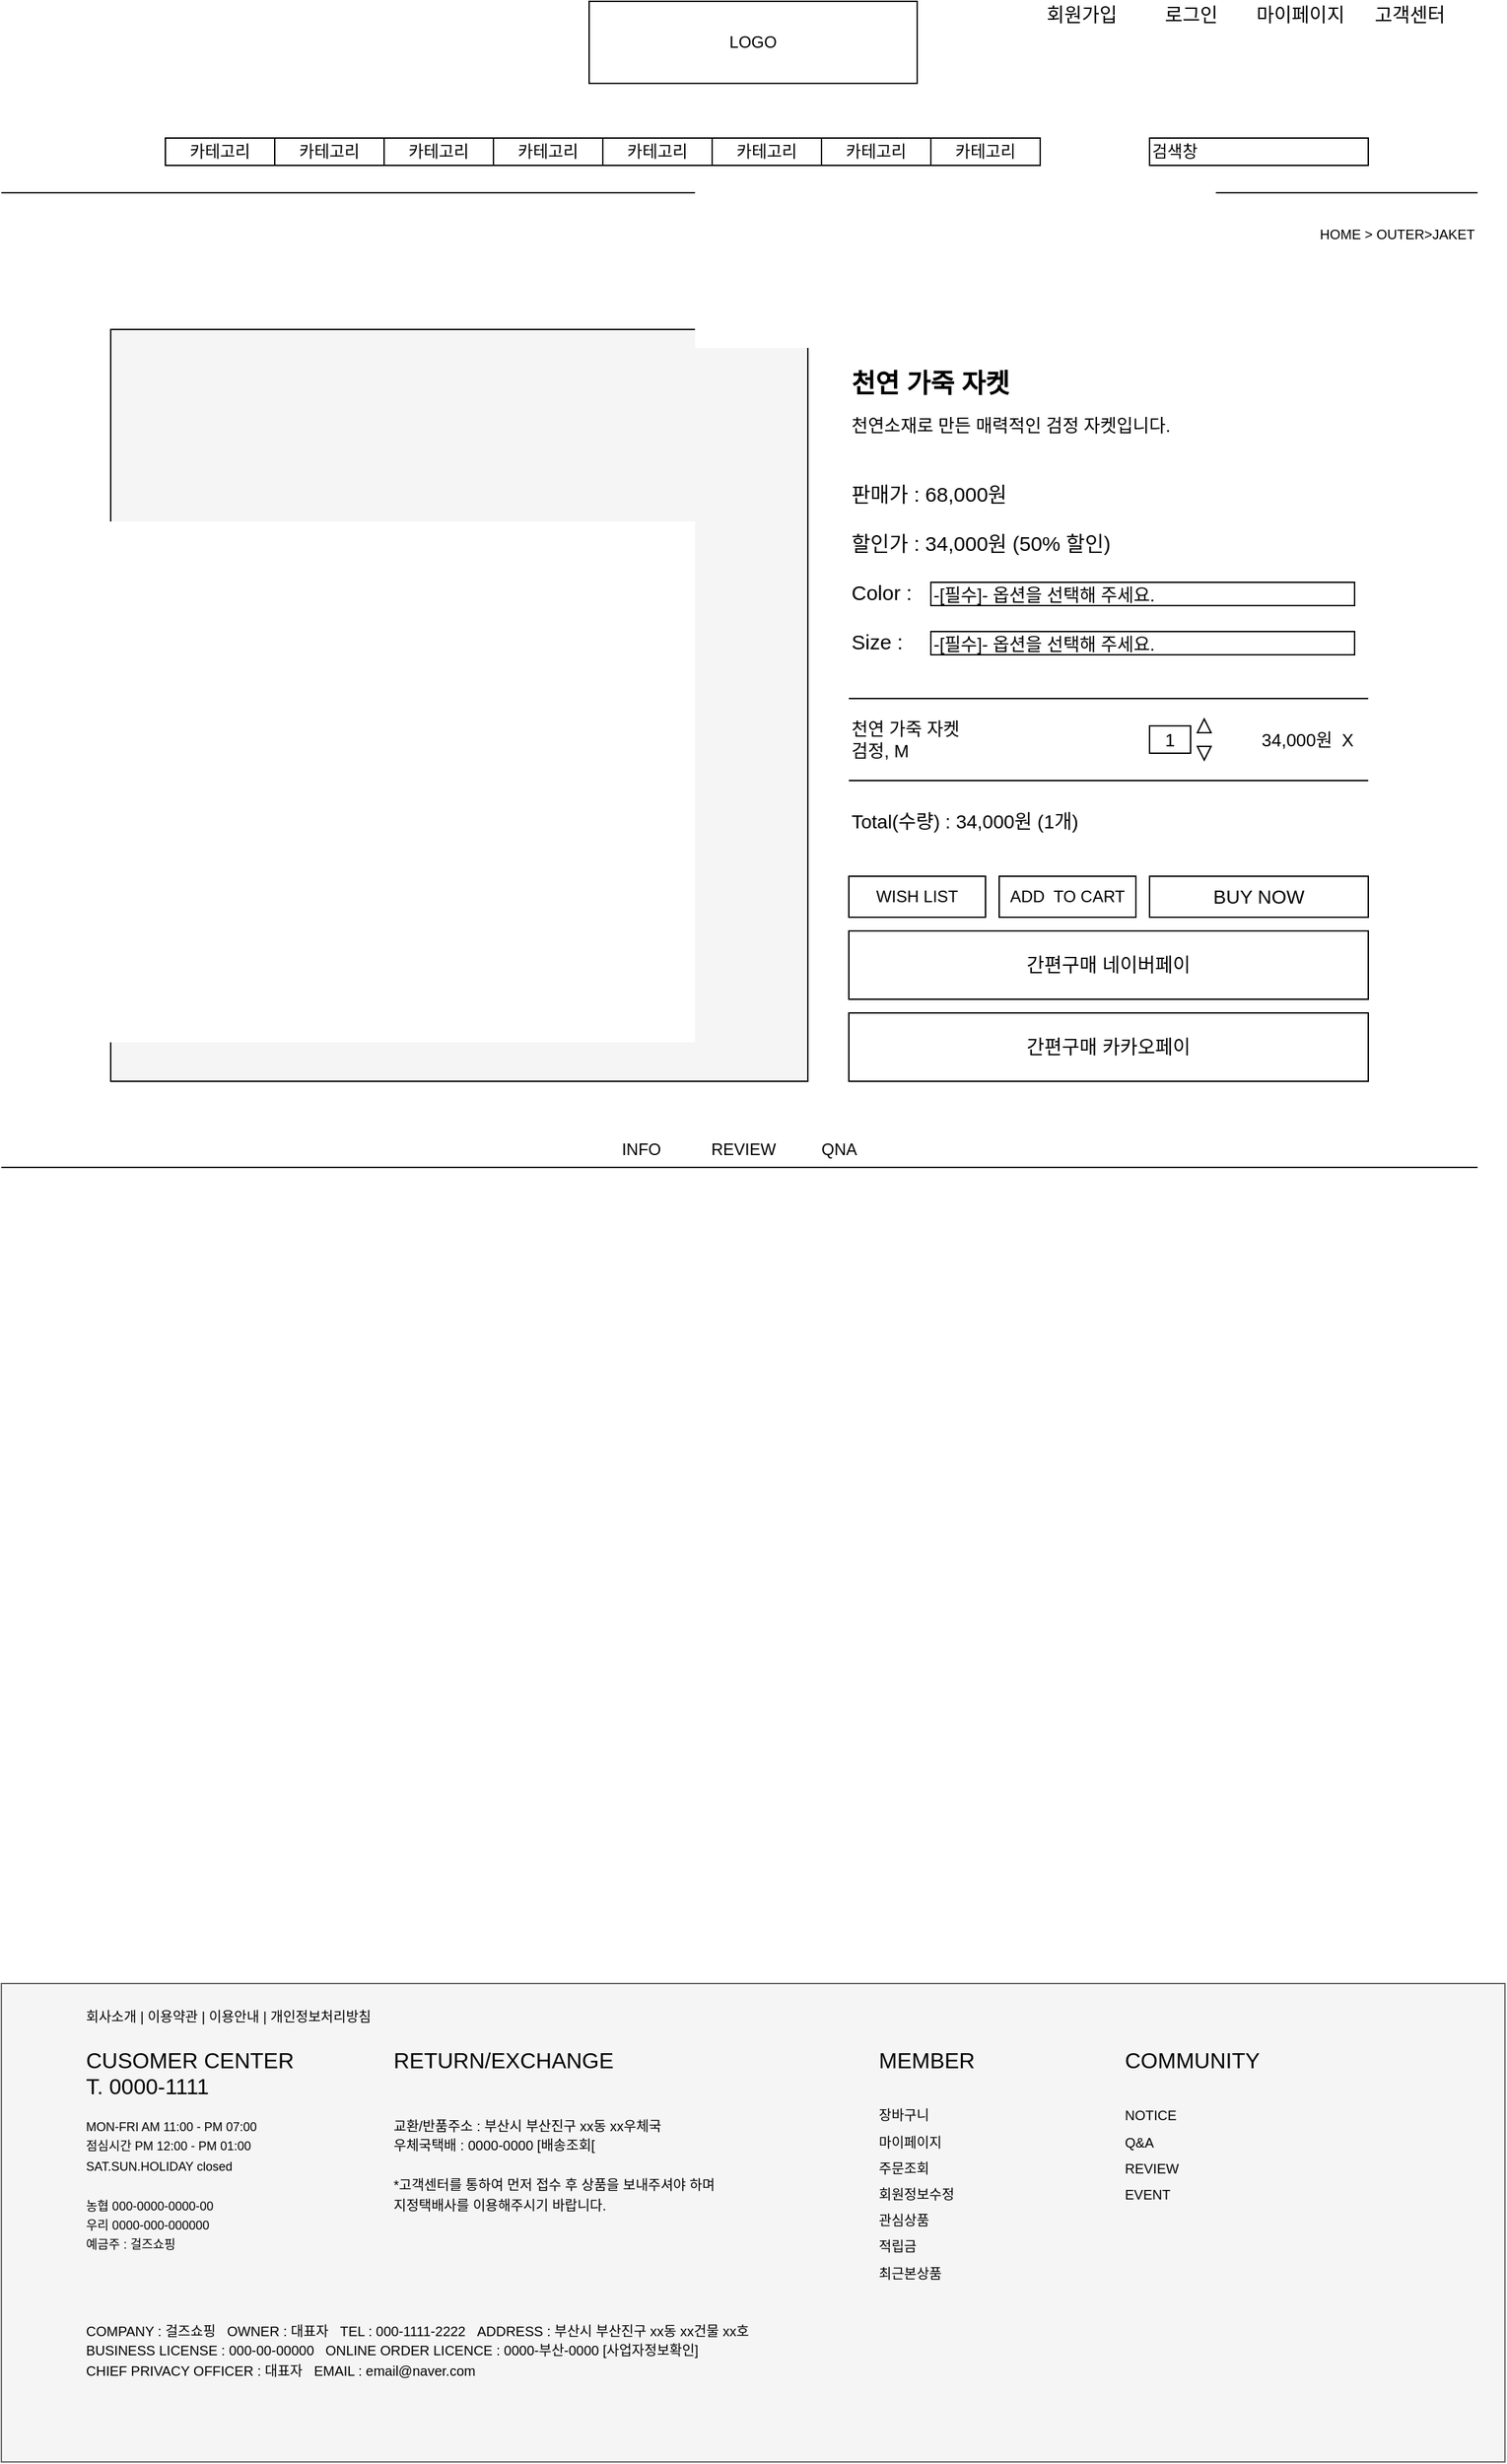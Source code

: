 <mxfile version="20.8.20" type="device"><diagram name="Page-1" id="03018318-947c-dd8e-b7a3-06fadd420f32"><mxGraphModel dx="1434" dy="739" grid="1" gridSize="10" guides="1" tooltips="1" connect="1" arrows="1" fold="1" page="1" pageScale="1" pageWidth="1100" pageHeight="850" background="none" math="0" shadow="0"><root><mxCell id="0"/><mxCell id="1" parent="0"/><mxCell id="677b7b8949515195-4" value="회원가입" style="text;html=1;points=[];align=center;verticalAlign=top;spacingTop=-4;fontSize=14;fontFamily=Verdana" parent="1" vertex="1"><mxGeometry x="760" y="40" width="60" height="20" as="geometry"/></mxCell><mxCell id="677b7b8949515195-5" value="로그인" style="text;html=1;points=[];align=center;verticalAlign=top;spacingTop=-4;fontSize=14;fontFamily=Verdana" parent="1" vertex="1"><mxGeometry x="840" y="40" width="60" height="20" as="geometry"/></mxCell><mxCell id="677b7b8949515195-6" value="마이페이지" style="text;html=1;points=[];align=center;verticalAlign=top;spacingTop=-4;fontSize=14;fontFamily=Verdana" parent="1" vertex="1"><mxGeometry x="920" y="40" width="60" height="20" as="geometry"/></mxCell><mxCell id="677b7b8949515195-7" value="고객센터" style="text;html=1;points=[];align=center;verticalAlign=top;spacingTop=-4;fontSize=14;fontFamily=Verdana" parent="1" vertex="1"><mxGeometry x="1000" y="40" width="60" height="20" as="geometry"/></mxCell><mxCell id="tAWyXZQAekTBP1LmAkg3-1" value="LOGO" style="rounded=0;whiteSpace=wrap;html=1;" parent="1" vertex="1"><mxGeometry x="430" y="40" width="240" height="60" as="geometry"/></mxCell><mxCell id="tAWyXZQAekTBP1LmAkg3-4" value="카테고리" style="rounded=0;whiteSpace=wrap;html=1;fillColor=none;" parent="1" vertex="1"><mxGeometry x="120" y="140" width="80" height="20" as="geometry"/></mxCell><mxCell id="tAWyXZQAekTBP1LmAkg3-5" value="카테고리" style="rounded=0;whiteSpace=wrap;html=1;fillColor=none;" parent="1" vertex="1"><mxGeometry x="200" y="140" width="80" height="20" as="geometry"/></mxCell><mxCell id="tAWyXZQAekTBP1LmAkg3-7" value="카테고리" style="rounded=0;whiteSpace=wrap;html=1;fillColor=none;" parent="1" vertex="1"><mxGeometry x="360" y="140" width="80" height="20" as="geometry"/></mxCell><mxCell id="tAWyXZQAekTBP1LmAkg3-8" value="카테고리" style="rounded=0;whiteSpace=wrap;html=1;fillColor=none;" parent="1" vertex="1"><mxGeometry x="280" y="140" width="80" height="20" as="geometry"/></mxCell><mxCell id="tAWyXZQAekTBP1LmAkg3-9" value="카테고리" style="rounded=0;whiteSpace=wrap;html=1;fillColor=none;" parent="1" vertex="1"><mxGeometry x="680" y="140" width="80" height="20" as="geometry"/></mxCell><mxCell id="tAWyXZQAekTBP1LmAkg3-10" value="카테고리" style="rounded=0;whiteSpace=wrap;html=1;fillColor=none;" parent="1" vertex="1"><mxGeometry x="600" y="140" width="80" height="20" as="geometry"/></mxCell><mxCell id="tAWyXZQAekTBP1LmAkg3-11" value="카테고리" style="rounded=0;whiteSpace=wrap;html=1;fillColor=none;" parent="1" vertex="1"><mxGeometry x="520" y="140" width="80" height="20" as="geometry"/></mxCell><mxCell id="tAWyXZQAekTBP1LmAkg3-12" value="카테고리" style="rounded=0;whiteSpace=wrap;html=1;fillColor=none;" parent="1" vertex="1"><mxGeometry x="440" y="140" width="80" height="20" as="geometry"/></mxCell><mxCell id="tAWyXZQAekTBP1LmAkg3-13" value="검색창" style="rounded=0;whiteSpace=wrap;html=1;fillColor=none;align=left;" parent="1" vertex="1"><mxGeometry x="840" y="140" width="160" height="20" as="geometry"/></mxCell><mxCell id="tAWyXZQAekTBP1LmAkg3-43" value="" style="endArrow=none;html=1;rounded=0;" parent="1" edge="1"><mxGeometry width="50" height="50" relative="1" as="geometry"><mxPoint y="180" as="sourcePoint"/><mxPoint x="1080" y="180" as="targetPoint"/></mxGeometry></mxCell><mxCell id="YVRWN7XT4B0xnGiOb3B0-42" value="" style="rounded=0;whiteSpace=wrap;html=1;strokeColor=#666666;fillColor=#f5f5f5;fontColor=#333333;" parent="1" vertex="1"><mxGeometry y="1490" width="1100" height="350" as="geometry"/></mxCell><mxCell id="YVRWN7XT4B0xnGiOb3B0-43" value="&lt;font style=&quot;font-size: 9px;&quot;&gt;MON-FRI AM 11:00 - PM 07:00&lt;br style=&quot;font-size: 9px;&quot;&gt;점심시간 PM 12:00 - PM 01:00&lt;br style=&quot;font-size: 9px;&quot;&gt;SAT.SUN.HOLIDAY closed&lt;br style=&quot;font-size: 9px;&quot;&gt;&lt;br style=&quot;font-size: 9px;&quot;&gt;농협 000-0000-0000-00&lt;br style=&quot;font-size: 9px;&quot;&gt;우리 0000-000-000000&lt;br style=&quot;font-size: 9px;&quot;&gt;예금주 : 걸즈쇼핑&lt;/font&gt;" style="rounded=0;whiteSpace=wrap;html=1;strokeColor=none;fillColor=none;align=left;verticalAlign=top;" parent="1" vertex="1"><mxGeometry x="60" y="1580" width="190" height="140" as="geometry"/></mxCell><mxCell id="YVRWN7XT4B0xnGiOb3B0-44" value="&lt;span style=&quot;font-size: 10px;&quot;&gt;교환/반품주소 : 부산시 부산진구 xx동 xx우체국&lt;br&gt;우체국택배 : 0000-0000 [배송조회[&lt;br&gt;&lt;br&gt;*고객센터를 통하여 먼저 접수 후 상품을 보내주셔야 하며&lt;br&gt;지정택배사를 이용해주시기 바랍니다.&lt;br style=&quot;&quot;&gt;&lt;/span&gt;" style="rounded=0;whiteSpace=wrap;html=1;strokeColor=none;fillColor=none;align=left;verticalAlign=top;" parent="1" vertex="1"><mxGeometry x="285" y="1580" width="335" height="120" as="geometry"/></mxCell><mxCell id="YVRWN7XT4B0xnGiOb3B0-45" value="CUSOMER CENTER&lt;br style=&quot;border-color: var(--border-color); font-size: 16px;&quot;&gt;&lt;span style=&quot;font-size: 16px;&quot;&gt;T. 0000-1111&lt;/span&gt;" style="rounded=0;whiteSpace=wrap;html=1;fontSize=16;fillColor=none;strokeColor=none;align=left;verticalAlign=top;" parent="1" vertex="1"><mxGeometry x="60" y="1530" width="200" height="50" as="geometry"/></mxCell><mxCell id="YVRWN7XT4B0xnGiOb3B0-46" value="RETURN/EXCHANGE" style="rounded=0;whiteSpace=wrap;html=1;fontSize=16;fillColor=none;strokeColor=none;align=left;verticalAlign=top;" parent="1" vertex="1"><mxGeometry x="285" y="1530" width="200" height="50" as="geometry"/></mxCell><mxCell id="YVRWN7XT4B0xnGiOb3B0-48" value="MEMBER&lt;br&gt;&lt;br&gt;&lt;font style=&quot;font-size: 10px;&quot;&gt;장바구니&lt;br&gt;마이페이지&lt;br&gt;주문조회&lt;br&gt;회원정보수정&lt;br&gt;관심상품&lt;br&gt;적립금&lt;br&gt;최근본상품&lt;/font&gt;" style="rounded=0;whiteSpace=wrap;html=1;fontSize=16;fillColor=none;strokeColor=none;align=left;verticalAlign=top;" parent="1" vertex="1"><mxGeometry x="640" y="1530" width="200" height="50" as="geometry"/></mxCell><mxCell id="YVRWN7XT4B0xnGiOb3B0-49" value="COMMUNITY&lt;br&gt;&lt;br&gt;&lt;font style=&quot;font-size: 10px;&quot;&gt;NOTICE&lt;br&gt;Q&amp;amp;A&lt;br&gt;REVIEW&lt;br&gt;EVENT&lt;/font&gt;" style="rounded=0;whiteSpace=wrap;html=1;fontSize=16;fillColor=none;strokeColor=none;align=left;verticalAlign=top;" parent="1" vertex="1"><mxGeometry x="820" y="1530" width="200" height="50" as="geometry"/></mxCell><mxCell id="YVRWN7XT4B0xnGiOb3B0-50" value="&lt;span style=&quot;font-size: 10px;&quot;&gt;COMPANY : 걸즈쇼핑&amp;nbsp; &amp;nbsp;OWNER : 대표자&amp;nbsp; &amp;nbsp;TEL : 000-1111-2222&amp;nbsp; &amp;nbsp;ADDRESS : 부산시 부산진구 xx동 xx건물 xx호&lt;br&gt;BUSINESS LICENSE : 000-00-00000&amp;nbsp; &amp;nbsp;ONLINE ORDER LICENCE : 0000-부산-0000 [사업자정보확인]&lt;br&gt;CHIEF PRIVACY OFFICER : 대표자&amp;nbsp; &amp;nbsp;EMAIL : email@naver.com&lt;br style=&quot;&quot;&gt;&lt;/span&gt;" style="rounded=0;whiteSpace=wrap;html=1;strokeColor=none;fillColor=none;align=left;verticalAlign=top;" parent="1" vertex="1"><mxGeometry x="60" y="1730" width="770" height="60" as="geometry"/></mxCell><mxCell id="YVRWN7XT4B0xnGiOb3B0-51" value="&lt;div style=&quot;&quot;&gt;&lt;span style=&quot;font-size: 10px; background-color: initial;&quot;&gt;회사소개 | 이용약관 | 이용안내 | 개인정보처리방침&lt;/span&gt;&lt;/div&gt;" style="rounded=0;whiteSpace=wrap;html=1;strokeColor=none;fillColor=none;align=left;verticalAlign=top;" parent="1" vertex="1"><mxGeometry x="60" y="1500" width="1040" height="120" as="geometry"/></mxCell><mxCell id="_u6w3v2O0VIGlpJXjt6S-1" value="HOME &amp;gt; OUTER&amp;gt;JAKET" style="rounded=0;whiteSpace=wrap;html=1;fontSize=10;fillColor=none;strokeColor=none;align=right;" parent="1" vertex="1"><mxGeometry x="840" y="200" width="240" height="20" as="geometry"/></mxCell><mxCell id="_u6w3v2O0VIGlpJXjt6S-11" value="" style="rounded=0;whiteSpace=wrap;html=1;fontSize=12;fillColor=#f5f5f5;fontColor=#333333;strokeColor=default;" parent="1" vertex="1"><mxGeometry x="80" y="280" width="510" height="550" as="geometry"/></mxCell><mxCell id="1_D58szgOboF152KA7kx-3" value="천연 가죽 자켓" style="rounded=0;whiteSpace=wrap;html=1;fillColor=none;align=left;fontSize=19;fontStyle=1;strokeColor=none;" parent="1" vertex="1"><mxGeometry x="620" y="300" width="380" height="40" as="geometry"/></mxCell><mxCell id="1_D58szgOboF152KA7kx-4" value="천연소재로 만든 매력적인 검정 자켓입니다." style="rounded=0;whiteSpace=wrap;html=1;fillColor=none;align=left;fontSize=13;fontStyle=0;strokeColor=none;" parent="1" vertex="1"><mxGeometry x="620" y="330" width="380" height="40" as="geometry"/></mxCell><mxCell id="1_D58szgOboF152KA7kx-5" value="판매가 : 68,000원&lt;br&gt;&lt;br&gt;할인가 : 34,000원 (50% 할인)&lt;br&gt;&lt;br&gt;Color :&lt;br&gt;&lt;br&gt;Size :&amp;nbsp;" style="rounded=0;whiteSpace=wrap;html=1;fillColor=none;align=left;fontSize=15;fontStyle=0;strokeColor=none;verticalAlign=top;" parent="1" vertex="1"><mxGeometry x="620" y="385" width="380" height="165" as="geometry"/></mxCell><mxCell id="1_D58szgOboF152KA7kx-8" value="-[필수]- 옵션을 선택해 주세요." style="rounded=0;whiteSpace=wrap;html=1;fontSize=13;align=left;" parent="1" vertex="1"><mxGeometry x="680" y="465" width="310" height="17" as="geometry"/></mxCell><mxCell id="1_D58szgOboF152KA7kx-11" value="-[필수]- 옵션을 선택해 주세요." style="rounded=0;whiteSpace=wrap;html=1;fontSize=13;align=left;" parent="1" vertex="1"><mxGeometry x="680" y="501" width="310" height="17" as="geometry"/></mxCell><mxCell id="1_D58szgOboF152KA7kx-13" value="" style="endArrow=none;html=1;rounded=0;fontSize=13;entryX=0;entryY=1;entryDx=0;entryDy=0;exitX=1;exitY=1;exitDx=0;exitDy=0;" parent="1" source="1_D58szgOboF152KA7kx-5" target="1_D58szgOboF152KA7kx-5" edge="1"><mxGeometry width="50" height="50" relative="1" as="geometry"><mxPoint x="690" y="580" as="sourcePoint"/><mxPoint x="550" y="450" as="targetPoint"/></mxGeometry></mxCell><mxCell id="1_D58szgOboF152KA7kx-14" value="" style="endArrow=none;html=1;rounded=0;fontSize=13;entryX=0;entryY=1;entryDx=0;entryDy=0;exitX=1;exitY=1;exitDx=0;exitDy=0;" parent="1" edge="1"><mxGeometry width="50" height="50" relative="1" as="geometry"><mxPoint x="1000" y="610" as="sourcePoint"/><mxPoint x="620" y="610" as="targetPoint"/></mxGeometry></mxCell><mxCell id="1_D58szgOboF152KA7kx-15" value="천연 가죽 자켓&lt;br&gt;검정, M" style="rounded=0;whiteSpace=wrap;html=1;fillColor=none;align=left;fontSize=13;fontStyle=0;strokeColor=none;" parent="1" vertex="1"><mxGeometry x="620" y="560" width="380" height="40" as="geometry"/></mxCell><mxCell id="1_D58szgOboF152KA7kx-16" value="1" style="rounded=0;whiteSpace=wrap;html=1;fontSize=13;fillColor=none;" parent="1" vertex="1"><mxGeometry x="840" y="570" width="30" height="20" as="geometry"/></mxCell><mxCell id="1_D58szgOboF152KA7kx-17" value="" style="triangle;whiteSpace=wrap;html=1;fontSize=13;fillColor=none;rotation=-90;" parent="1" vertex="1"><mxGeometry x="875" y="565" width="10" height="10" as="geometry"/></mxCell><mxCell id="1_D58szgOboF152KA7kx-18" value="" style="triangle;whiteSpace=wrap;html=1;fontSize=13;fillColor=none;rotation=-90;direction=west;" parent="1" vertex="1"><mxGeometry x="875" y="585" width="10" height="10" as="geometry"/></mxCell><mxCell id="1_D58szgOboF152KA7kx-19" value="34,000원" style="rounded=0;whiteSpace=wrap;html=1;fillColor=none;align=left;fontSize=13;fontStyle=0;strokeColor=none;" parent="1" vertex="1"><mxGeometry x="920" y="560" width="80" height="40" as="geometry"/></mxCell><mxCell id="1_D58szgOboF152KA7kx-20" value="X" style="rounded=0;whiteSpace=wrap;html=1;fontSize=13;fillColor=none;glass=0;shadow=0;strokeColor=none;" parent="1" vertex="1"><mxGeometry x="980" y="572.5" width="10" height="15" as="geometry"/></mxCell><mxCell id="1_D58szgOboF152KA7kx-21" value="Total(수량) : 34,000원 (1개)" style="rounded=0;whiteSpace=wrap;html=1;fillColor=none;align=left;fontSize=14;fontStyle=0;strokeColor=none;" parent="1" vertex="1"><mxGeometry x="620" y="620" width="380" height="40" as="geometry"/></mxCell><mxCell id="1_D58szgOboF152KA7kx-22" value="WISH LIST" style="rounded=0;whiteSpace=wrap;html=1;shadow=0;glass=0;sketch=0;fontSize=12;fillColor=none;" parent="1" vertex="1"><mxGeometry x="620" y="680" width="100" height="30" as="geometry"/></mxCell><mxCell id="1_D58szgOboF152KA7kx-23" value="ADD&amp;nbsp; TO CART" style="rounded=0;whiteSpace=wrap;html=1;shadow=0;glass=0;sketch=0;fontSize=12;fillColor=none;" parent="1" vertex="1"><mxGeometry x="730" y="680" width="100" height="30" as="geometry"/></mxCell><mxCell id="1_D58szgOboF152KA7kx-24" value="BUY NOW" style="rounded=0;whiteSpace=wrap;html=1;shadow=0;glass=0;sketch=0;fontSize=14;fillColor=none;" parent="1" vertex="1"><mxGeometry x="840" y="680" width="160" height="30" as="geometry"/></mxCell><mxCell id="1_D58szgOboF152KA7kx-26" value="간편구매 네이버페이" style="rounded=0;whiteSpace=wrap;html=1;shadow=0;glass=0;sketch=0;fontSize=14;fillColor=none;" parent="1" vertex="1"><mxGeometry x="620" y="720" width="380" height="50" as="geometry"/></mxCell><mxCell id="1_D58szgOboF152KA7kx-27" value="간편구매 카카오페이" style="rounded=0;whiteSpace=wrap;html=1;shadow=0;glass=0;sketch=0;fontSize=14;fillColor=none;" parent="1" vertex="1"><mxGeometry x="620" y="780" width="380" height="50" as="geometry"/></mxCell><mxCell id="Ffn5ViuyDu3WWKcgEoph-1" value="INFO&lt;span style=&quot;&quot;&gt;&amp;nbsp; &amp;nbsp; &amp;nbsp; &amp;nbsp; &amp;nbsp; &amp;nbsp;&lt;/span&gt;REVIEW&amp;nbsp; &amp;nbsp; &amp;nbsp; &amp;nbsp; &amp;nbsp;&amp;nbsp;QNA" style="rounded=0;whiteSpace=wrap;html=1;shadow=0;glass=0;sketch=0;fontSize=12;fillColor=none;strokeColor=none;" vertex="1" parent="1"><mxGeometry x="80" y="850" width="920" height="60" as="geometry"/></mxCell><mxCell id="Ffn5ViuyDu3WWKcgEoph-2" value="" style="endArrow=none;html=1;rounded=0;" edge="1" parent="1"><mxGeometry width="50" height="50" relative="1" as="geometry"><mxPoint y="893" as="sourcePoint"/><mxPoint x="1080" y="893" as="targetPoint"/></mxGeometry></mxCell></root></mxGraphModel></diagram></mxfile>